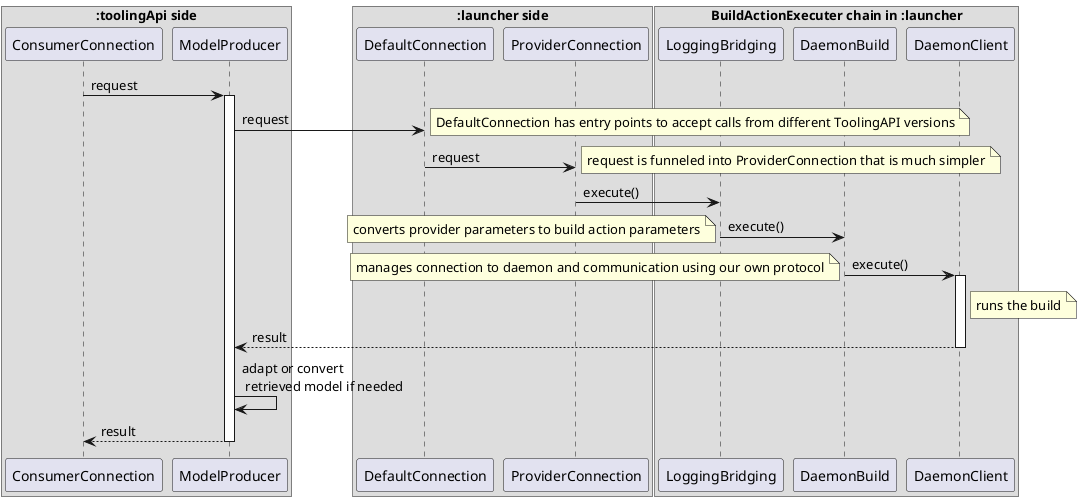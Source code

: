 @startuml
box ":toolingApi side"
  participant ConsumerConnection
  participant ModelProducer
end box
box ":launcher side"
  participant DefaultConnection
  participant ProviderConnection
end box

ConsumerConnection -> ModelProducer: request
activate ModelProducer
ModelProducer -> DefaultConnection: request
note right
DefaultConnection has entry points to accept calls from different ToolingAPI versions
end note
DefaultConnection -> ProviderConnection: request
note right
request is funneled into ProviderConnection that is much simpler
end note
box "BuildActionExecuter chain in :launcher"
	participant LoggingBridging
	participant DaemonBuild
	participant DaemonClient
end box
ProviderConnection -> LoggingBridging: execute()
LoggingBridging -> DaemonBuild: execute()
note left
converts provider parameters to build action parameters
end note
DaemonBuild -> DaemonClient: execute()
note left
manages connection to daemon and communication using our own protocol
end note
activate DaemonClient

note right of DaemonClient
runs the build
end note
DaemonClient --> ModelProducer: result
deactivate DaemonClient
ModelProducer -> ModelProducer: adapt or convert\n retrieved model if needed
ModelProducer --> ConsumerConnection: result
deactivate ModelProducer
@enduml
